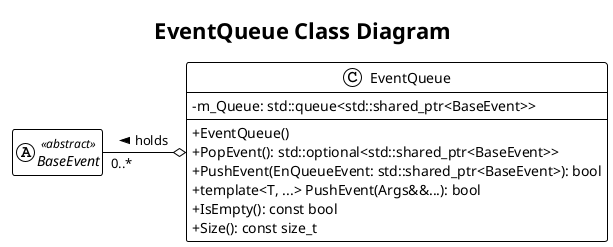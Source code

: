 @startuml
!theme plain
title EventQueue Class Diagram

' Settings for better readability
skinparam classAttributeIconSize 0
hide empty members

' --- External Dependencies ---
abstract class BaseEvent <<abstract>>

' Note: std::queue, std::shared_ptr, and std::optional are part of the C++ Standard Library
' and are represented through type declarations and notes rather than full class boxes.


' --- The EventQueue Class ---
class EventQueue {
    - m_Queue: std::queue<std::shared_ptr<BaseEvent>>
    --
    + EventQueue()
    + PopEvent(): std::optional<std::shared_ptr<BaseEvent>>
    + PushEvent(EnQueueEvent: std::shared_ptr<BaseEvent>): bool
    + {method} template<T, ...> PushEvent(Args&&...): bool
    + IsEmpty(): const bool
    + Size(): const size_t
}


' --- RELATIONSHIPS ---

' ==> Aggregation (Holds-A relationship)
' The EventQueue holds a collection of BaseEvent objects via shared pointers.
' This is aggregation because the queue manages the collection, but ownership is shared.
EventQueue o--l "0..*" BaseEvent : holds >

@enduml
